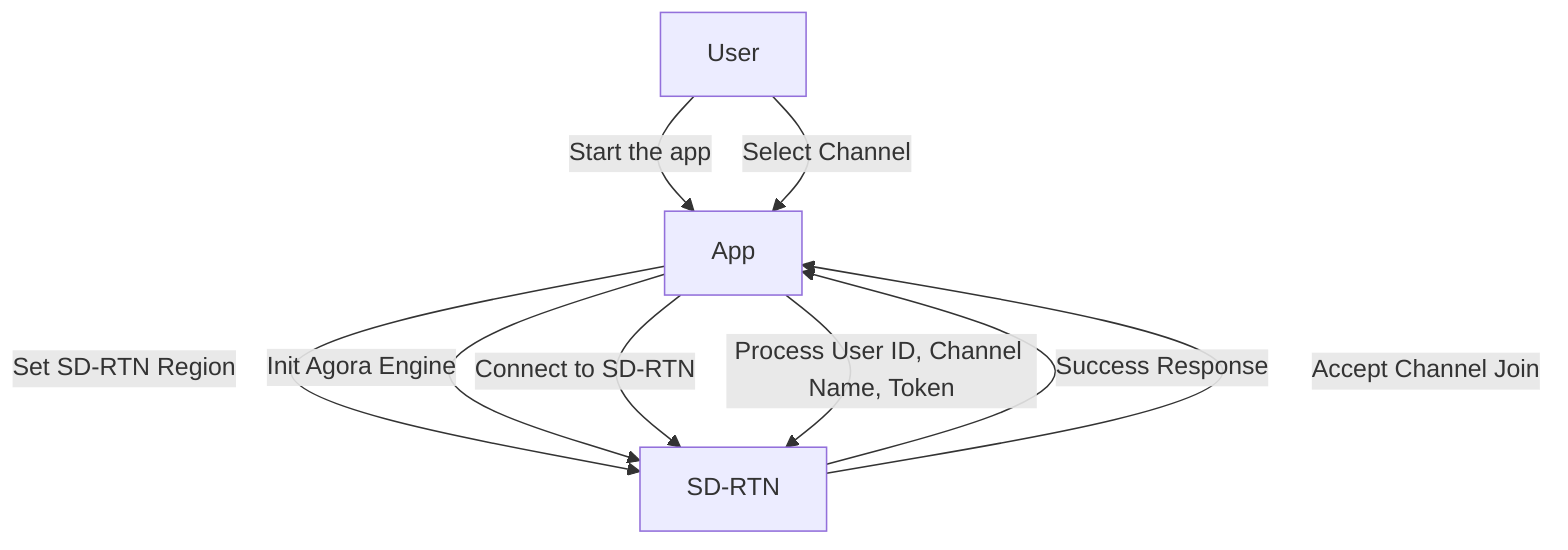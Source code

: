 flowchart TB
    User[User] -->|Start the app| App[App]
    App -->|Set SD-RTN Region| SDRTN[SD-RTN]
    App -->|Init Agora Engine| SDRTN
    App -->|Connect to SD-RTN| SDRTN
    SDRTN -->|Success Response| App
    User -->|Select Channel| App
    App -->|Process User ID, Channel Name, Token| SDRTN
    SDRTN -->|Accept Channel Join| App